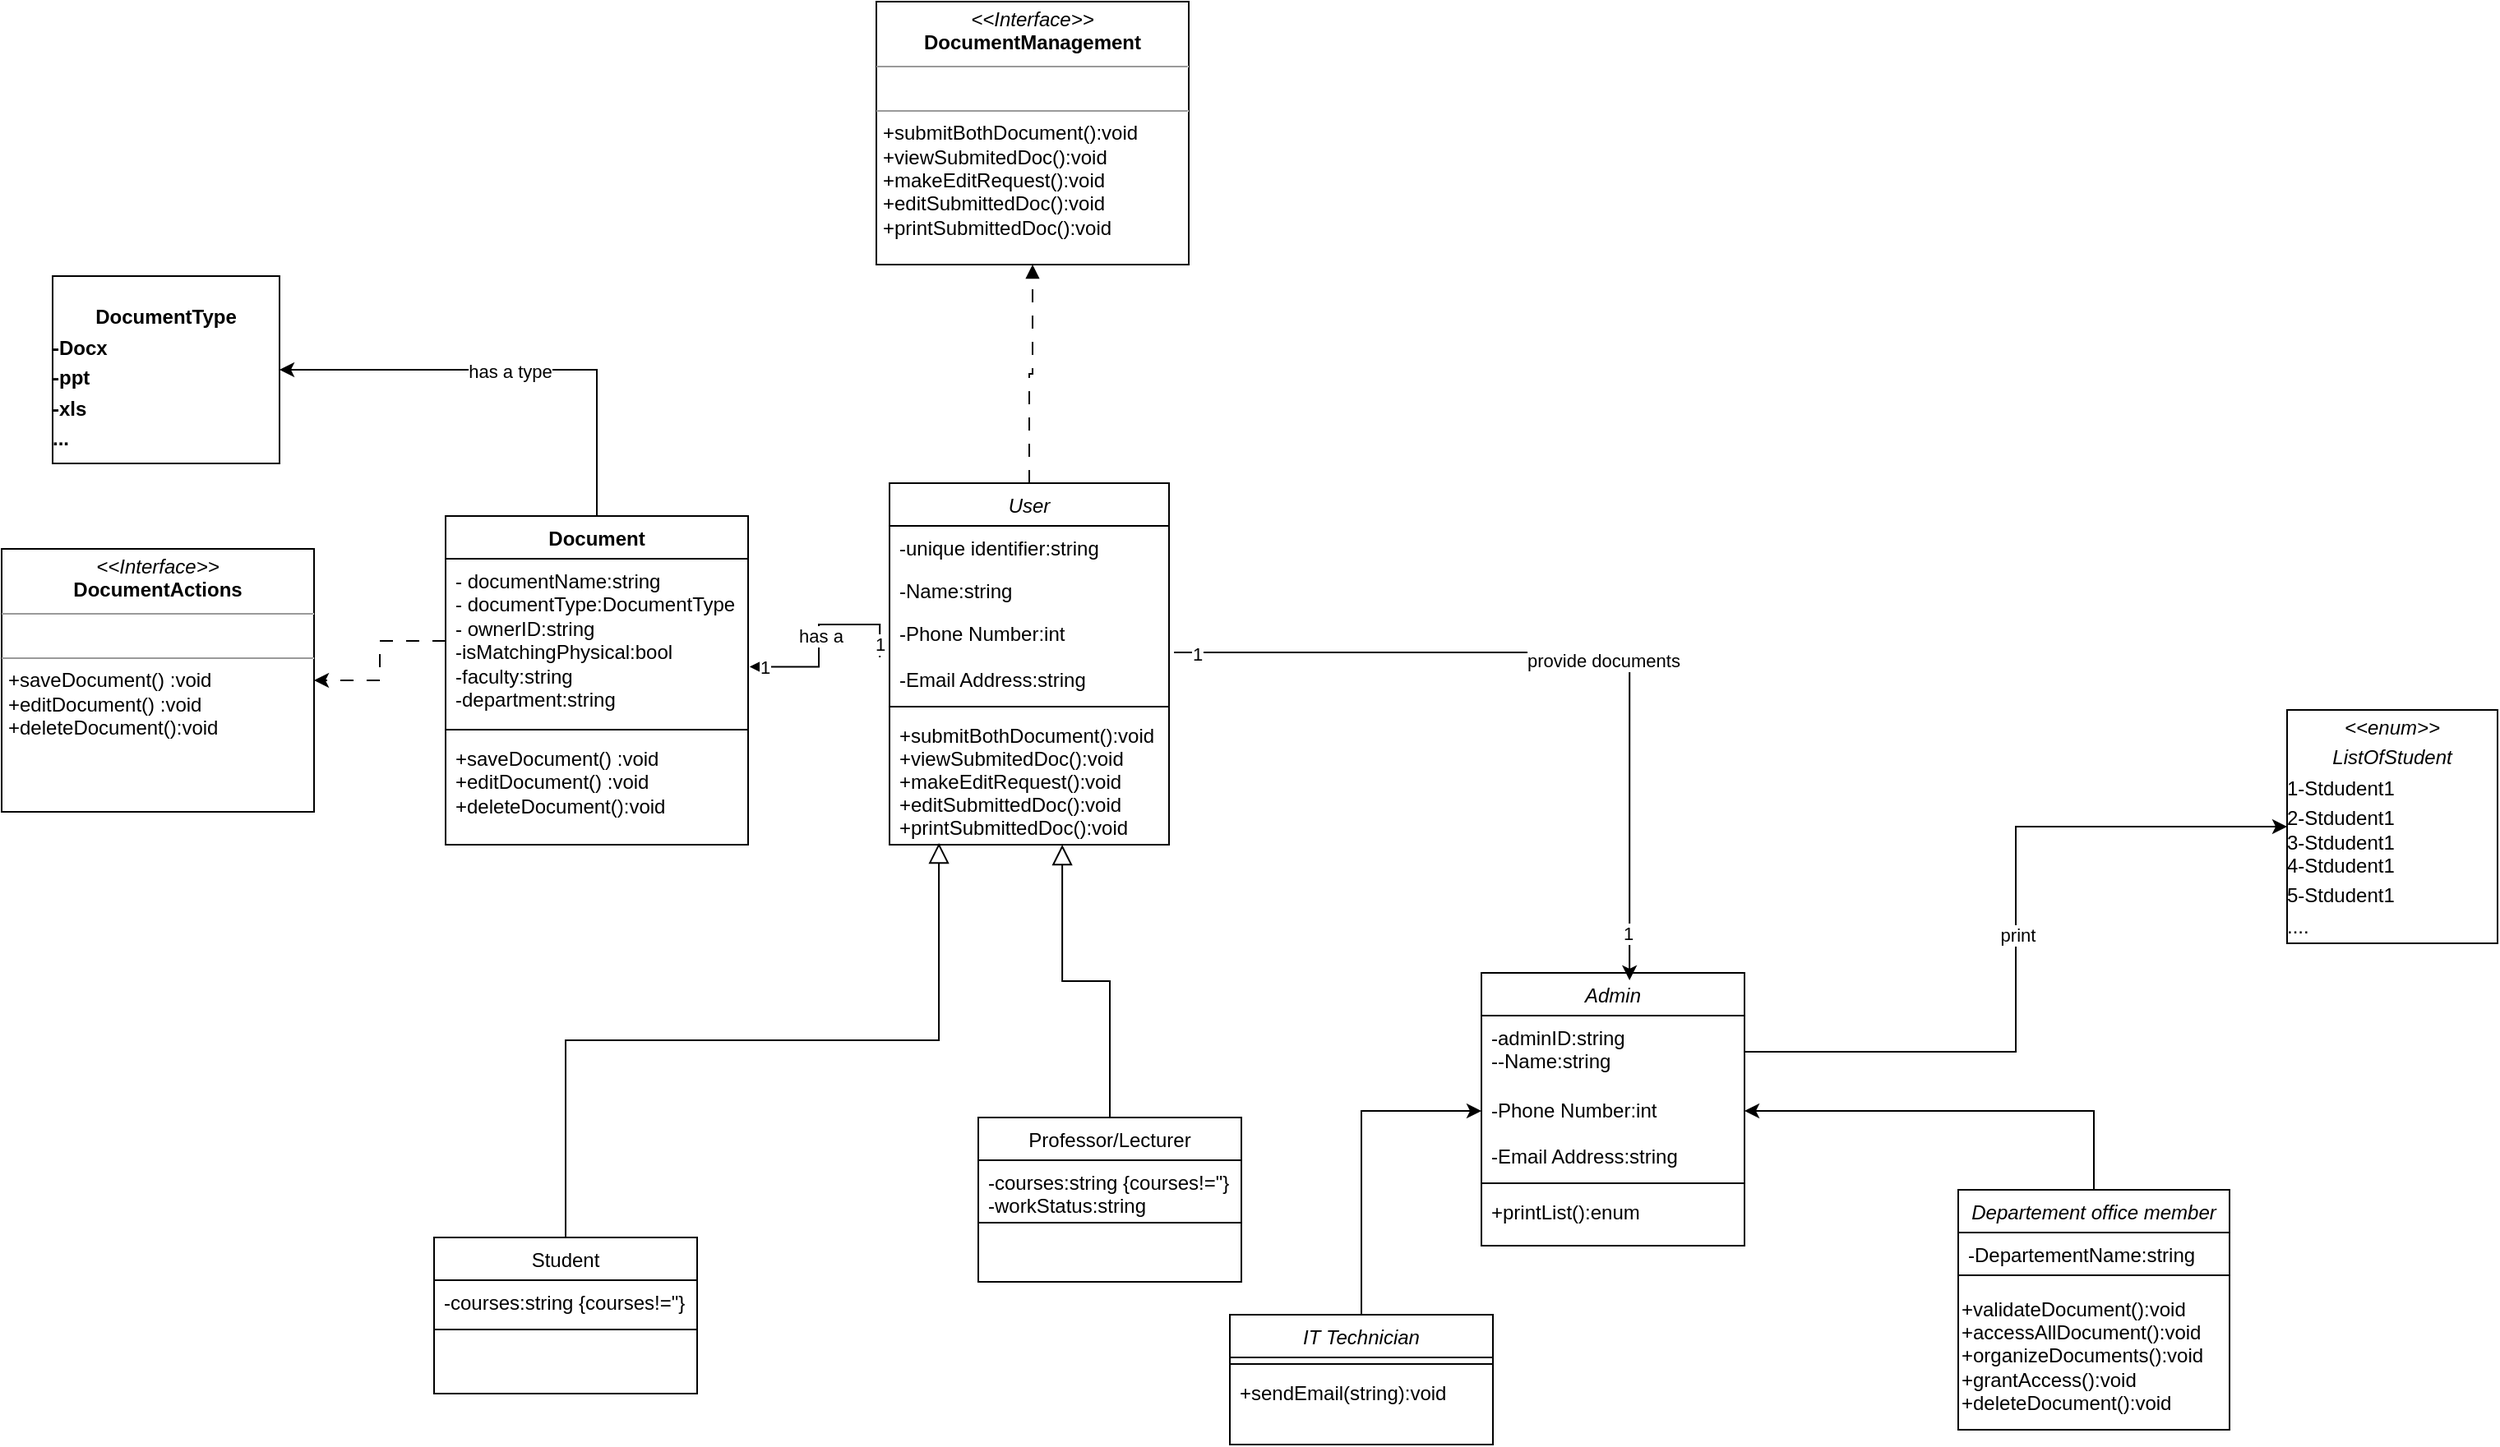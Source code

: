 <mxfile version="22.1.2" type="device">
  <diagram id="C5RBs43oDa-KdzZeNtuy" name="Page-1">
    <mxGraphModel dx="1691" dy="556" grid="0" gridSize="10" guides="1" tooltips="1" connect="1" arrows="1" fold="1" page="1" pageScale="1" pageWidth="827" pageHeight="1169" background="none" math="0" shadow="0">
      <root>
        <mxCell id="WIyWlLk6GJQsqaUBKTNV-0" />
        <mxCell id="WIyWlLk6GJQsqaUBKTNV-1" parent="WIyWlLk6GJQsqaUBKTNV-0" />
        <mxCell id="zkfFHV4jXpPFQw0GAbJ--6" value="Student" style="swimlane;fontStyle=0;align=center;verticalAlign=top;childLayout=stackLayout;horizontal=1;startSize=26;horizontalStack=0;resizeParent=1;resizeLast=0;collapsible=1;marginBottom=0;rounded=0;shadow=0;strokeWidth=1;" parent="WIyWlLk6GJQsqaUBKTNV-1" vertex="1">
          <mxGeometry x="-447" y="959" width="160" height="95" as="geometry">
            <mxRectangle x="-440" y="850" width="160" height="26" as="alternateBounds" />
          </mxGeometry>
        </mxCell>
        <mxCell id="zkfFHV4jXpPFQw0GAbJ--7" value="-courses:string {courses!=&quot;}" style="text;align=left;verticalAlign=top;spacingLeft=4;spacingRight=4;overflow=hidden;rotatable=0;points=[[0,0.5],[1,0.5]];portConstraint=eastwest;" parent="zkfFHV4jXpPFQw0GAbJ--6" vertex="1">
          <mxGeometry y="26" width="160" height="26" as="geometry" />
        </mxCell>
        <mxCell id="zkfFHV4jXpPFQw0GAbJ--9" value="" style="line;html=1;strokeWidth=1;align=left;verticalAlign=middle;spacingTop=-1;spacingLeft=3;spacingRight=3;rotatable=0;labelPosition=right;points=[];portConstraint=eastwest;" parent="zkfFHV4jXpPFQw0GAbJ--6" vertex="1">
          <mxGeometry y="52" width="160" height="8" as="geometry" />
        </mxCell>
        <mxCell id="zkfFHV4jXpPFQw0GAbJ--12" value="" style="endArrow=block;endSize=10;endFill=0;shadow=0;strokeWidth=1;rounded=0;edgeStyle=elbowEdgeStyle;elbow=vertical;entryX=0.412;entryY=1.039;entryDx=0;entryDy=0;entryPerimeter=0;" parent="WIyWlLk6GJQsqaUBKTNV-1" edge="1" source="zkfFHV4jXpPFQw0GAbJ--6">
          <mxGeometry width="160" relative="1" as="geometry">
            <mxPoint x="-390" y="1000" as="sourcePoint" />
            <mxPoint x="-139.96" y="718.964" as="targetPoint" />
          </mxGeometry>
        </mxCell>
        <mxCell id="zkfFHV4jXpPFQw0GAbJ--13" value="Professor/Lecturer" style="swimlane;fontStyle=0;align=center;verticalAlign=top;childLayout=stackLayout;horizontal=1;startSize=26;horizontalStack=0;resizeParent=1;resizeLast=0;collapsible=1;marginBottom=0;rounded=0;shadow=0;strokeWidth=1;" parent="WIyWlLk6GJQsqaUBKTNV-1" vertex="1">
          <mxGeometry x="-116" y="886" width="160" height="100" as="geometry">
            <mxRectangle x="-220" y="864" width="170" height="26" as="alternateBounds" />
          </mxGeometry>
        </mxCell>
        <mxCell id="zkfFHV4jXpPFQw0GAbJ--14" value="-courses:string {courses!=&quot;}&#xa;-workStatus:string" style="text;align=left;verticalAlign=top;spacingLeft=4;spacingRight=4;overflow=hidden;rotatable=0;points=[[0,0.5],[1,0.5]];portConstraint=eastwest;" parent="zkfFHV4jXpPFQw0GAbJ--13" vertex="1">
          <mxGeometry y="26" width="160" height="34" as="geometry" />
        </mxCell>
        <mxCell id="zkfFHV4jXpPFQw0GAbJ--15" value="" style="line;html=1;strokeWidth=1;align=left;verticalAlign=middle;spacingTop=-1;spacingLeft=3;spacingRight=3;rotatable=0;labelPosition=right;points=[];portConstraint=eastwest;" parent="zkfFHV4jXpPFQw0GAbJ--13" vertex="1">
          <mxGeometry y="60" width="160" height="8" as="geometry" />
        </mxCell>
        <mxCell id="zkfFHV4jXpPFQw0GAbJ--16" value="" style="endArrow=block;endSize=10;endFill=0;shadow=0;strokeWidth=1;rounded=0;edgeStyle=elbowEdgeStyle;elbow=vertical;entryX=0.618;entryY=1.053;entryDx=0;entryDy=0;entryPerimeter=0;exitX=0.5;exitY=0;exitDx=0;exitDy=0;" parent="WIyWlLk6GJQsqaUBKTNV-1" target="S61hB1X97pIQe1KyUAyb-73" edge="1" source="zkfFHV4jXpPFQw0GAbJ--13">
          <mxGeometry width="160" relative="1" as="geometry">
            <mxPoint x="-101.97" y="952.02" as="sourcePoint" />
            <mxPoint x="-98.02" y="719.996" as="targetPoint" />
          </mxGeometry>
        </mxCell>
        <mxCell id="S61hB1X97pIQe1KyUAyb-15" value="" style="edgeStyle=orthogonalEdgeStyle;rounded=0;orthogonalLoop=1;jettySize=auto;html=1;startArrow=classic;startFill=1;endArrow=none;endFill=0;exitX=0;exitY=0.5;exitDx=0;exitDy=0;" parent="WIyWlLk6GJQsqaUBKTNV-1" source="S61hB1X97pIQe1KyUAyb-36" target="S61hB1X97pIQe1KyUAyb-8" edge="1">
          <mxGeometry relative="1" as="geometry">
            <mxPoint x="570" y="176" as="sourcePoint" />
          </mxGeometry>
        </mxCell>
        <mxCell id="S61hB1X97pIQe1KyUAyb-8" value="IT Technician" style="swimlane;fontStyle=2;align=center;verticalAlign=top;childLayout=stackLayout;horizontal=1;startSize=26;horizontalStack=0;resizeParent=1;resizeLast=0;collapsible=1;marginBottom=0;rounded=0;shadow=0;strokeWidth=1;" parent="WIyWlLk6GJQsqaUBKTNV-1" vertex="1">
          <mxGeometry x="37" y="1006" width="160" height="79" as="geometry">
            <mxRectangle x="90" y="890" width="160" height="26" as="alternateBounds" />
          </mxGeometry>
        </mxCell>
        <mxCell id="S61hB1X97pIQe1KyUAyb-13" value="" style="line;html=1;strokeWidth=1;align=left;verticalAlign=middle;spacingTop=-1;spacingLeft=3;spacingRight=3;rotatable=0;labelPosition=right;points=[];portConstraint=eastwest;" parent="S61hB1X97pIQe1KyUAyb-8" vertex="1">
          <mxGeometry y="26" width="160" height="8" as="geometry" />
        </mxCell>
        <mxCell id="S61hB1X97pIQe1KyUAyb-14" value="+sendEmail(string):void" style="text;align=left;verticalAlign=top;spacingLeft=4;spacingRight=4;overflow=hidden;rotatable=0;points=[[0,0.5],[1,0.5]];portConstraint=eastwest;" parent="S61hB1X97pIQe1KyUAyb-8" vertex="1">
          <mxGeometry y="34" width="160" height="36" as="geometry" />
        </mxCell>
        <mxCell id="S61hB1X97pIQe1KyUAyb-24" style="edgeStyle=orthogonalEdgeStyle;rounded=0;orthogonalLoop=1;jettySize=auto;html=1;exitX=0.5;exitY=0;exitDx=0;exitDy=0;entryX=1;entryY=0.5;entryDx=0;entryDy=0;" parent="WIyWlLk6GJQsqaUBKTNV-1" source="S61hB1X97pIQe1KyUAyb-16" target="S61hB1X97pIQe1KyUAyb-36" edge="1">
          <mxGeometry relative="1" as="geometry">
            <mxPoint x="560" y="180" as="targetPoint" />
          </mxGeometry>
        </mxCell>
        <mxCell id="S61hB1X97pIQe1KyUAyb-16" value="Departement office member" style="swimlane;fontStyle=2;align=center;verticalAlign=top;childLayout=stackLayout;horizontal=1;startSize=26;horizontalStack=0;resizeParent=1;resizeLast=0;collapsible=1;marginBottom=0;rounded=0;shadow=0;strokeWidth=1;" parent="WIyWlLk6GJQsqaUBKTNV-1" vertex="1">
          <mxGeometry x="480" y="930" width="165" height="146" as="geometry">
            <mxRectangle x="480" y="890" width="160" height="26" as="alternateBounds" />
          </mxGeometry>
        </mxCell>
        <mxCell id="S61hB1X97pIQe1KyUAyb-20" value="-DepartementName:string" style="text;align=left;verticalAlign=top;spacingLeft=4;spacingRight=4;overflow=hidden;rotatable=0;points=[[0,0.5],[1,0.5]];portConstraint=eastwest;rounded=0;shadow=0;html=0;" parent="S61hB1X97pIQe1KyUAyb-16" vertex="1">
          <mxGeometry y="26" width="165" height="22" as="geometry" />
        </mxCell>
        <mxCell id="S61hB1X97pIQe1KyUAyb-21" value="" style="line;html=1;strokeWidth=1;align=left;verticalAlign=middle;spacingTop=-1;spacingLeft=3;spacingRight=3;rotatable=0;labelPosition=right;points=[];portConstraint=eastwest;" parent="S61hB1X97pIQe1KyUAyb-16" vertex="1">
          <mxGeometry y="48" width="165" height="8" as="geometry" />
        </mxCell>
        <mxCell id="S61hB1X97pIQe1KyUAyb-51" value="+validateDocument():void&lt;br style=&quot;padding: 0px; margin: 0px;&quot;&gt;&lt;span style=&quot;&quot;&gt;+accessAllDocument():void&lt;/span&gt;&lt;br style=&quot;padding: 0px; margin: 0px;&quot;&gt;&lt;span style=&quot;&quot;&gt;+organizeDocuments():void&lt;/span&gt;&lt;br style=&quot;padding: 0px; margin: 0px;&quot;&gt;&lt;span style=&quot;&quot;&gt;+grantAccess():void&lt;br&gt;+deleteDocument():void&lt;br&gt;&lt;/span&gt;" style="text;html=1;align=left;verticalAlign=middle;resizable=0;points=[];autosize=1;strokeColor=none;fillColor=none;" parent="S61hB1X97pIQe1KyUAyb-16" vertex="1">
          <mxGeometry y="56" width="165" height="90" as="geometry" />
        </mxCell>
        <mxCell id="r0w45n-M8bAg3vHIU11i-13" style="edgeStyle=orthogonalEdgeStyle;rounded=0;orthogonalLoop=1;jettySize=auto;html=1;exitX=0.5;exitY=0;exitDx=0;exitDy=0;entryX=1;entryY=0.5;entryDx=0;entryDy=0;" parent="WIyWlLk6GJQsqaUBKTNV-1" source="S61hB1X97pIQe1KyUAyb-40" target="r0w45n-M8bAg3vHIU11i-11" edge="1">
          <mxGeometry relative="1" as="geometry" />
        </mxCell>
        <mxCell id="r0w45n-M8bAg3vHIU11i-14" value="has a type" style="edgeLabel;html=1;align=center;verticalAlign=middle;resizable=0;points=[];" parent="r0w45n-M8bAg3vHIU11i-13" vertex="1" connectable="0">
          <mxGeometry x="0.011" y="1" relative="1" as="geometry">
            <mxPoint as="offset" />
          </mxGeometry>
        </mxCell>
        <mxCell id="S61hB1X97pIQe1KyUAyb-40" value="Document" style="swimlane;fontStyle=1;align=center;verticalAlign=top;childLayout=stackLayout;horizontal=1;startSize=26;horizontalStack=0;resizeParent=1;resizeParentMax=0;resizeLast=0;collapsible=1;marginBottom=0;whiteSpace=wrap;html=1;" parent="WIyWlLk6GJQsqaUBKTNV-1" vertex="1">
          <mxGeometry x="-440" y="520" width="184" height="200" as="geometry">
            <mxRectangle x="-420" y="610" width="100" height="30" as="alternateBounds" />
          </mxGeometry>
        </mxCell>
        <mxCell id="S61hB1X97pIQe1KyUAyb-41" value="- documentName:string&lt;br&gt;- documentType:DocumentType&lt;br&gt;- ownerID:string&lt;br&gt;-isMatchingPhysical:bool&lt;br&gt;-faculty:string&lt;br&gt;-department:string" style="text;strokeColor=none;fillColor=none;align=left;verticalAlign=top;spacingLeft=4;spacingRight=4;overflow=hidden;rotatable=0;points=[[0,0.5],[1,0.5]];portConstraint=eastwest;whiteSpace=wrap;html=1;" parent="S61hB1X97pIQe1KyUAyb-40" vertex="1">
          <mxGeometry y="26" width="184" height="100" as="geometry" />
        </mxCell>
        <mxCell id="S61hB1X97pIQe1KyUAyb-42" value="" style="line;strokeWidth=1;fillColor=none;align=left;verticalAlign=middle;spacingTop=-1;spacingLeft=3;spacingRight=3;rotatable=0;labelPosition=right;points=[];portConstraint=eastwest;strokeColor=inherit;" parent="S61hB1X97pIQe1KyUAyb-40" vertex="1">
          <mxGeometry y="126" width="184" height="8" as="geometry" />
        </mxCell>
        <mxCell id="S61hB1X97pIQe1KyUAyb-43" value="+saveDocument() :void&amp;nbsp; +editDocument() :void&lt;br&gt;+deleteDocument():void" style="text;strokeColor=none;fillColor=none;align=left;verticalAlign=top;spacingLeft=4;spacingRight=4;overflow=hidden;rotatable=0;points=[[0,0.5],[1,0.5]];portConstraint=eastwest;whiteSpace=wrap;html=1;" parent="S61hB1X97pIQe1KyUAyb-40" vertex="1">
          <mxGeometry y="134" width="184" height="66" as="geometry" />
        </mxCell>
        <mxCell id="S61hB1X97pIQe1KyUAyb-44" style="edgeStyle=orthogonalEdgeStyle;rounded=0;orthogonalLoop=1;jettySize=auto;html=1;exitX=-0.035;exitY=0;exitDx=0;exitDy=0;entryX=1.005;entryY=0.657;entryDx=0;entryDy=0;entryPerimeter=0;exitPerimeter=0;" parent="WIyWlLk6GJQsqaUBKTNV-1" source="S61hB1X97pIQe1KyUAyb-71" target="S61hB1X97pIQe1KyUAyb-41" edge="1">
          <mxGeometry relative="1" as="geometry">
            <mxPoint x="-210" y="709" as="sourcePoint" />
          </mxGeometry>
        </mxCell>
        <mxCell id="S61hB1X97pIQe1KyUAyb-48" value="1" style="edgeLabel;html=1;align=center;verticalAlign=middle;resizable=0;points=[];" parent="S61hB1X97pIQe1KyUAyb-44" vertex="1" connectable="0">
          <mxGeometry x="-0.865" relative="1" as="geometry">
            <mxPoint as="offset" />
          </mxGeometry>
        </mxCell>
        <mxCell id="S61hB1X97pIQe1KyUAyb-49" value="1" style="edgeLabel;html=1;align=center;verticalAlign=middle;resizable=0;points=[];" parent="S61hB1X97pIQe1KyUAyb-44" vertex="1" connectable="0">
          <mxGeometry x="0.869" relative="1" as="geometry">
            <mxPoint as="offset" />
          </mxGeometry>
        </mxCell>
        <mxCell id="S61hB1X97pIQe1KyUAyb-50" value="has a" style="edgeLabel;html=1;align=center;verticalAlign=middle;resizable=0;points=[];" parent="S61hB1X97pIQe1KyUAyb-44" vertex="1" connectable="0">
          <mxGeometry x="0.016" y="1" relative="1" as="geometry">
            <mxPoint as="offset" />
          </mxGeometry>
        </mxCell>
        <mxCell id="S61hB1X97pIQe1KyUAyb-33" value="Admin" style="swimlane;fontStyle=2;align=center;verticalAlign=top;childLayout=stackLayout;horizontal=1;startSize=26;horizontalStack=0;resizeParent=1;resizeLast=0;collapsible=1;marginBottom=0;rounded=0;shadow=0;strokeWidth=1;" parent="WIyWlLk6GJQsqaUBKTNV-1" vertex="1">
          <mxGeometry x="190" y="798" width="160" height="166" as="geometry">
            <mxRectangle x="254" y="830" width="160" height="26" as="alternateBounds" />
          </mxGeometry>
        </mxCell>
        <mxCell id="S61hB1X97pIQe1KyUAyb-34" value="-adminID:string&lt;br&gt;--Name:string" style="text;strokeColor=none;fillColor=none;align=left;verticalAlign=top;spacingLeft=4;spacingRight=4;overflow=hidden;rotatable=0;points=[[0,0.5],[1,0.5]];portConstraint=eastwest;whiteSpace=wrap;html=1;" parent="S61hB1X97pIQe1KyUAyb-33" vertex="1">
          <mxGeometry y="26" width="160" height="44" as="geometry" />
        </mxCell>
        <mxCell id="S61hB1X97pIQe1KyUAyb-36" value="-Phone Number:int" style="text;align=left;verticalAlign=top;spacingLeft=4;spacingRight=4;overflow=hidden;rotatable=0;points=[[0,0.5],[1,0.5]];portConstraint=eastwest;rounded=0;shadow=0;html=0;" parent="S61hB1X97pIQe1KyUAyb-33" vertex="1">
          <mxGeometry y="70" width="160" height="28" as="geometry" />
        </mxCell>
        <mxCell id="S61hB1X97pIQe1KyUAyb-37" value="-Email Address:string" style="text;align=left;verticalAlign=top;spacingLeft=4;spacingRight=4;overflow=hidden;rotatable=0;points=[[0,0.5],[1,0.5]];portConstraint=eastwest;rounded=0;shadow=0;html=0;" parent="S61hB1X97pIQe1KyUAyb-33" vertex="1">
          <mxGeometry y="98" width="160" height="26" as="geometry" />
        </mxCell>
        <mxCell id="S61hB1X97pIQe1KyUAyb-38" value="" style="line;html=1;strokeWidth=1;align=left;verticalAlign=middle;spacingTop=-1;spacingLeft=3;spacingRight=3;rotatable=0;labelPosition=right;points=[];portConstraint=eastwest;" parent="S61hB1X97pIQe1KyUAyb-33" vertex="1">
          <mxGeometry y="124" width="160" height="8" as="geometry" />
        </mxCell>
        <mxCell id="S61hB1X97pIQe1KyUAyb-39" value="+printList():enum" style="text;align=left;verticalAlign=top;spacingLeft=4;spacingRight=4;overflow=hidden;rotatable=0;points=[[0,0.5],[1,0.5]];portConstraint=eastwest;" parent="S61hB1X97pIQe1KyUAyb-33" vertex="1">
          <mxGeometry y="132" width="160" height="26" as="geometry" />
        </mxCell>
        <mxCell id="S61hB1X97pIQe1KyUAyb-63" style="edgeStyle=orthogonalEdgeStyle;rounded=0;orthogonalLoop=1;jettySize=auto;html=1;exitX=1.018;exitY=-0.115;exitDx=0;exitDy=0;entryX=0.563;entryY=0.027;entryDx=0;entryDy=0;entryPerimeter=0;exitPerimeter=0;" parent="WIyWlLk6GJQsqaUBKTNV-1" source="S61hB1X97pIQe1KyUAyb-71" target="S61hB1X97pIQe1KyUAyb-33" edge="1">
          <mxGeometry relative="1" as="geometry">
            <mxPoint x="-50" y="709" as="sourcePoint" />
          </mxGeometry>
        </mxCell>
        <mxCell id="S61hB1X97pIQe1KyUAyb-64" value="1" style="edgeLabel;html=1;align=center;verticalAlign=middle;resizable=0;points=[];" parent="S61hB1X97pIQe1KyUAyb-63" vertex="1" connectable="0">
          <mxGeometry x="-0.941" y="-1" relative="1" as="geometry">
            <mxPoint as="offset" />
          </mxGeometry>
        </mxCell>
        <mxCell id="S61hB1X97pIQe1KyUAyb-65" value="provide documents" style="edgeLabel;html=1;align=center;verticalAlign=middle;resizable=0;points=[];" parent="S61hB1X97pIQe1KyUAyb-63" vertex="1" connectable="0">
          <mxGeometry x="0.095" y="-5" relative="1" as="geometry">
            <mxPoint as="offset" />
          </mxGeometry>
        </mxCell>
        <mxCell id="S61hB1X97pIQe1KyUAyb-66" value="1" style="edgeLabel;html=1;align=center;verticalAlign=middle;resizable=0;points=[];" parent="S61hB1X97pIQe1KyUAyb-63" vertex="1" connectable="0">
          <mxGeometry x="0.881" y="-1" relative="1" as="geometry">
            <mxPoint as="offset" />
          </mxGeometry>
        </mxCell>
        <mxCell id="P80bj0vnNdUcoxE7aJRJ-0" style="edgeStyle=orthogonalEdgeStyle;rounded=0;orthogonalLoop=1;jettySize=auto;html=1;exitX=0.5;exitY=0;exitDx=0;exitDy=0;endArrow=block;endFill=1;dashed=1;dashPattern=8 8;entryX=0.5;entryY=1;entryDx=0;entryDy=0;" edge="1" parent="WIyWlLk6GJQsqaUBKTNV-1" source="S61hB1X97pIQe1KyUAyb-67" target="P80bj0vnNdUcoxE7aJRJ-1">
          <mxGeometry relative="1" as="geometry">
            <mxPoint x="-85" y="365" as="targetPoint" />
          </mxGeometry>
        </mxCell>
        <mxCell id="S61hB1X97pIQe1KyUAyb-67" value="User" style="swimlane;fontStyle=2;align=center;verticalAlign=top;childLayout=stackLayout;horizontal=1;startSize=26;horizontalStack=0;resizeParent=1;resizeLast=0;collapsible=1;marginBottom=0;rounded=0;shadow=0;strokeWidth=1;" parent="WIyWlLk6GJQsqaUBKTNV-1" vertex="1">
          <mxGeometry x="-170" y="500" width="170" height="220" as="geometry">
            <mxRectangle x="-210" y="700" width="160" height="26" as="alternateBounds" />
          </mxGeometry>
        </mxCell>
        <mxCell id="S61hB1X97pIQe1KyUAyb-68" value="-unique identifier:string" style="text;strokeColor=none;fillColor=none;align=left;verticalAlign=top;spacingLeft=4;spacingRight=4;overflow=hidden;rotatable=0;points=[[0,0.5],[1,0.5]];portConstraint=eastwest;whiteSpace=wrap;html=1;" parent="S61hB1X97pIQe1KyUAyb-67" vertex="1">
          <mxGeometry y="26" width="170" height="26" as="geometry" />
        </mxCell>
        <mxCell id="S61hB1X97pIQe1KyUAyb-69" value="-Name:string" style="text;align=left;verticalAlign=top;spacingLeft=4;spacingRight=4;overflow=hidden;rotatable=0;points=[[0,0.5],[1,0.5]];portConstraint=eastwest;" parent="S61hB1X97pIQe1KyUAyb-67" vertex="1">
          <mxGeometry y="52" width="170" height="26" as="geometry" />
        </mxCell>
        <mxCell id="S61hB1X97pIQe1KyUAyb-70" value="-Phone Number:int" style="text;align=left;verticalAlign=top;spacingLeft=4;spacingRight=4;overflow=hidden;rotatable=0;points=[[0,0.5],[1,0.5]];portConstraint=eastwest;rounded=0;shadow=0;html=0;" parent="S61hB1X97pIQe1KyUAyb-67" vertex="1">
          <mxGeometry y="78" width="170" height="28" as="geometry" />
        </mxCell>
        <mxCell id="S61hB1X97pIQe1KyUAyb-71" value="-Email Address:string" style="text;align=left;verticalAlign=top;spacingLeft=4;spacingRight=4;overflow=hidden;rotatable=0;points=[[0,0.5],[1,0.5]];portConstraint=eastwest;rounded=0;shadow=0;html=0;" parent="S61hB1X97pIQe1KyUAyb-67" vertex="1">
          <mxGeometry y="106" width="170" height="26" as="geometry" />
        </mxCell>
        <mxCell id="S61hB1X97pIQe1KyUAyb-72" value="" style="line;html=1;strokeWidth=1;align=left;verticalAlign=middle;spacingTop=-1;spacingLeft=3;spacingRight=3;rotatable=0;labelPosition=right;points=[];portConstraint=eastwest;" parent="S61hB1X97pIQe1KyUAyb-67" vertex="1">
          <mxGeometry y="132" width="170" height="8" as="geometry" />
        </mxCell>
        <mxCell id="S61hB1X97pIQe1KyUAyb-73" value="+submitBothDocument():void&#xa;+viewSubmitedDoc():void&#xa;+makeEditRequest():void&#xa;+editSubmittedDoc():void&#xa;+printSubmittedDoc():void" style="text;align=left;verticalAlign=top;spacingLeft=4;spacingRight=4;overflow=hidden;rotatable=0;points=[[0,0.5],[1,0.5]];portConstraint=eastwest;" parent="S61hB1X97pIQe1KyUAyb-67" vertex="1">
          <mxGeometry y="140" width="170" height="76" as="geometry" />
        </mxCell>
        <mxCell id="r0w45n-M8bAg3vHIU11i-3" value="&lt;p style=&quot;margin:0px;margin-top:4px;text-align:center;&quot;&gt;&lt;i&gt;&amp;lt;&amp;lt;Interface&amp;gt;&amp;gt;&lt;/i&gt;&lt;br&gt;&lt;b&gt;DocumentActions&lt;/b&gt;&lt;/p&gt;&lt;hr size=&quot;1&quot;&gt;&lt;p style=&quot;margin:0px;margin-left:4px;&quot;&gt;&lt;br&gt;&lt;/p&gt;&lt;hr size=&quot;1&quot;&gt;&lt;p style=&quot;margin:0px;margin-left:4px;&quot;&gt;+saveDocument() :void&amp;nbsp;&lt;/p&gt;&lt;p style=&quot;margin:0px;margin-left:4px;&quot;&gt;+editDocument() :void&amp;nbsp;&lt;br&gt;&lt;/p&gt;&lt;p style=&quot;margin:0px;margin-left:4px;&quot;&gt;+deleteDocument():void&lt;/p&gt;" style="verticalAlign=top;align=left;overflow=fill;fontSize=12;fontFamily=Helvetica;html=1;whiteSpace=wrap;" parent="WIyWlLk6GJQsqaUBKTNV-1" vertex="1">
          <mxGeometry x="-710" y="540" width="190" height="160" as="geometry" />
        </mxCell>
        <mxCell id="r0w45n-M8bAg3vHIU11i-5" style="edgeStyle=orthogonalEdgeStyle;rounded=0;orthogonalLoop=1;jettySize=auto;html=1;exitX=0;exitY=0.5;exitDx=0;exitDy=0;dashed=1;dashPattern=8 8;" parent="WIyWlLk6GJQsqaUBKTNV-1" source="S61hB1X97pIQe1KyUAyb-41" target="r0w45n-M8bAg3vHIU11i-3" edge="1">
          <mxGeometry relative="1" as="geometry">
            <mxPoint x="-510" y="630" as="targetPoint" />
          </mxGeometry>
        </mxCell>
        <mxCell id="r0w45n-M8bAg3vHIU11i-8" value="&lt;p style=&quot;margin:0px;margin-top:4px;text-align:center;&quot;&gt;&lt;i&gt;&amp;lt;&amp;lt;enum&amp;gt;&amp;gt;&lt;/i&gt;&lt;/p&gt;&lt;p style=&quot;margin:0px;margin-top:4px;text-align:center;&quot;&gt;&lt;i&gt;ListOfStudent&lt;/i&gt;&lt;/p&gt;&lt;p style=&quot;text-align: justify; margin: 4px 0px 0px;&quot;&gt;1-Stdudent1&lt;/p&gt;&lt;p style=&quot;text-align: justify; margin: 4px 0px 0px;&quot;&gt;2-Stdudent1&lt;br&gt;&lt;/p&gt;3-Stdudent1&lt;br&gt;4-Stdudent1&lt;br&gt;&lt;p style=&quot;text-align: justify; margin: 4px 0px 0px;&quot;&gt;5-Stdudent1&lt;br&gt;&lt;/p&gt;&lt;p style=&quot;text-align: justify; margin: 4px 0px 0px;&quot;&gt;....&lt;/p&gt;" style="verticalAlign=top;align=left;overflow=fill;fontSize=12;fontFamily=Helvetica;html=1;whiteSpace=wrap;" parent="WIyWlLk6GJQsqaUBKTNV-1" vertex="1">
          <mxGeometry x="680" y="638" width="128" height="142" as="geometry" />
        </mxCell>
        <mxCell id="r0w45n-M8bAg3vHIU11i-9" style="edgeStyle=orthogonalEdgeStyle;rounded=0;orthogonalLoop=1;jettySize=auto;html=1;exitX=1;exitY=0.5;exitDx=0;exitDy=0;entryX=0;entryY=0.5;entryDx=0;entryDy=0;" parent="WIyWlLk6GJQsqaUBKTNV-1" source="S61hB1X97pIQe1KyUAyb-34" target="r0w45n-M8bAg3vHIU11i-8" edge="1">
          <mxGeometry relative="1" as="geometry" />
        </mxCell>
        <mxCell id="r0w45n-M8bAg3vHIU11i-10" value="print" style="edgeLabel;html=1;align=center;verticalAlign=middle;resizable=0;points=[];" parent="r0w45n-M8bAg3vHIU11i-9" vertex="1" connectable="0">
          <mxGeometry x="0.011" y="-1" relative="1" as="geometry">
            <mxPoint as="offset" />
          </mxGeometry>
        </mxCell>
        <mxCell id="r0w45n-M8bAg3vHIU11i-11" value="&lt;p style=&quot;margin:0px;margin-top:4px;text-align:center;&quot;&gt;&lt;br&gt;&lt;b&gt;DocumentType&lt;/b&gt;&lt;/p&gt;&lt;p style=&quot;text-align: justify; margin: 4px 0px 0px;&quot;&gt;&lt;b&gt;-Docx&lt;/b&gt;&lt;/p&gt;&lt;p style=&quot;text-align: justify; margin: 4px 0px 0px;&quot;&gt;&lt;b&gt;-ppt&lt;/b&gt;&lt;/p&gt;&lt;p style=&quot;text-align: justify; margin: 4px 0px 0px;&quot;&gt;&lt;b&gt;-xls&lt;/b&gt;&lt;/p&gt;&lt;p style=&quot;text-align: justify; margin: 4px 0px 0px;&quot;&gt;&lt;b&gt;...&lt;/b&gt;&lt;/p&gt;" style="verticalAlign=top;align=left;overflow=fill;fontSize=12;fontFamily=Helvetica;html=1;whiteSpace=wrap;" parent="WIyWlLk6GJQsqaUBKTNV-1" vertex="1">
          <mxGeometry x="-679" y="374" width="138" height="114" as="geometry" />
        </mxCell>
        <mxCell id="P80bj0vnNdUcoxE7aJRJ-1" value="&lt;p style=&quot;margin:0px;margin-top:4px;text-align:center;&quot;&gt;&lt;i&gt;&amp;lt;&amp;lt;Interface&amp;gt;&amp;gt;&lt;/i&gt;&lt;br&gt;&lt;b&gt;DocumentManagement&lt;/b&gt;&lt;/p&gt;&lt;hr size=&quot;1&quot;&gt;&lt;p style=&quot;margin:0px;margin-left:4px;&quot;&gt;&lt;br&gt;&lt;/p&gt;&lt;hr size=&quot;1&quot;&gt;&lt;p style=&quot;margin:0px;margin-left:4px;&quot;&gt;+submitBothDocument():void&lt;br style=&quot;padding: 0px; margin: 0px;&quot;&gt;&lt;span style=&quot;&quot;&gt;+viewSubmitedDoc():void&lt;/span&gt;&lt;br style=&quot;padding: 0px; margin: 0px;&quot;&gt;&lt;span style=&quot;&quot;&gt;+makeEditRequest():void&lt;/span&gt;&lt;br style=&quot;padding: 0px; margin: 0px;&quot;&gt;&lt;span style=&quot;&quot;&gt;+editSubmittedDoc():void&lt;/span&gt;&lt;br style=&quot;padding: 0px; margin: 0px;&quot;&gt;&lt;span style=&quot;&quot;&gt;+printSubmittedDoc():void&lt;/span&gt;&lt;br&gt;&lt;/p&gt;" style="verticalAlign=top;align=left;overflow=fill;fontSize=12;fontFamily=Helvetica;html=1;whiteSpace=wrap;" vertex="1" parent="WIyWlLk6GJQsqaUBKTNV-1">
          <mxGeometry x="-178" y="207" width="190" height="160" as="geometry" />
        </mxCell>
      </root>
    </mxGraphModel>
  </diagram>
</mxfile>
